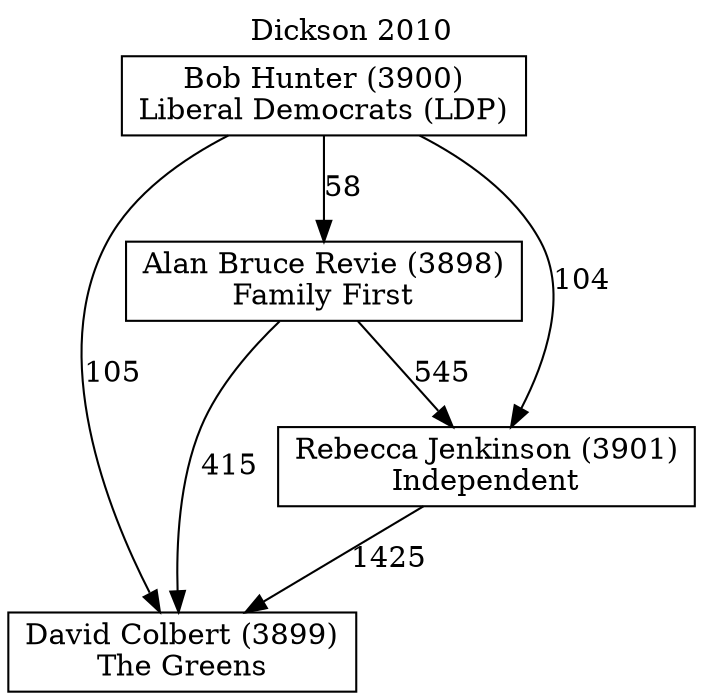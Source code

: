 // House preference flow
digraph "David Colbert (3899)_Dickson_2010" {
	graph [label="Dickson 2010" labelloc=t mclimit=10]
	node [shape=box]
	"Alan Bruce Revie (3898)" [label="Alan Bruce Revie (3898)
Family First"]
	"Bob Hunter (3900)" [label="Bob Hunter (3900)
Liberal Democrats (LDP)"]
	"David Colbert (3899)" [label="David Colbert (3899)
The Greens"]
	"Rebecca Jenkinson (3901)" [label="Rebecca Jenkinson (3901)
Independent"]
	"Alan Bruce Revie (3898)" -> "David Colbert (3899)" [label=415]
	"Alan Bruce Revie (3898)" -> "Rebecca Jenkinson (3901)" [label=545]
	"Bob Hunter (3900)" -> "Alan Bruce Revie (3898)" [label=58]
	"Bob Hunter (3900)" -> "David Colbert (3899)" [label=105]
	"Bob Hunter (3900)" -> "Rebecca Jenkinson (3901)" [label=104]
	"Rebecca Jenkinson (3901)" -> "David Colbert (3899)" [label=1425]
}
